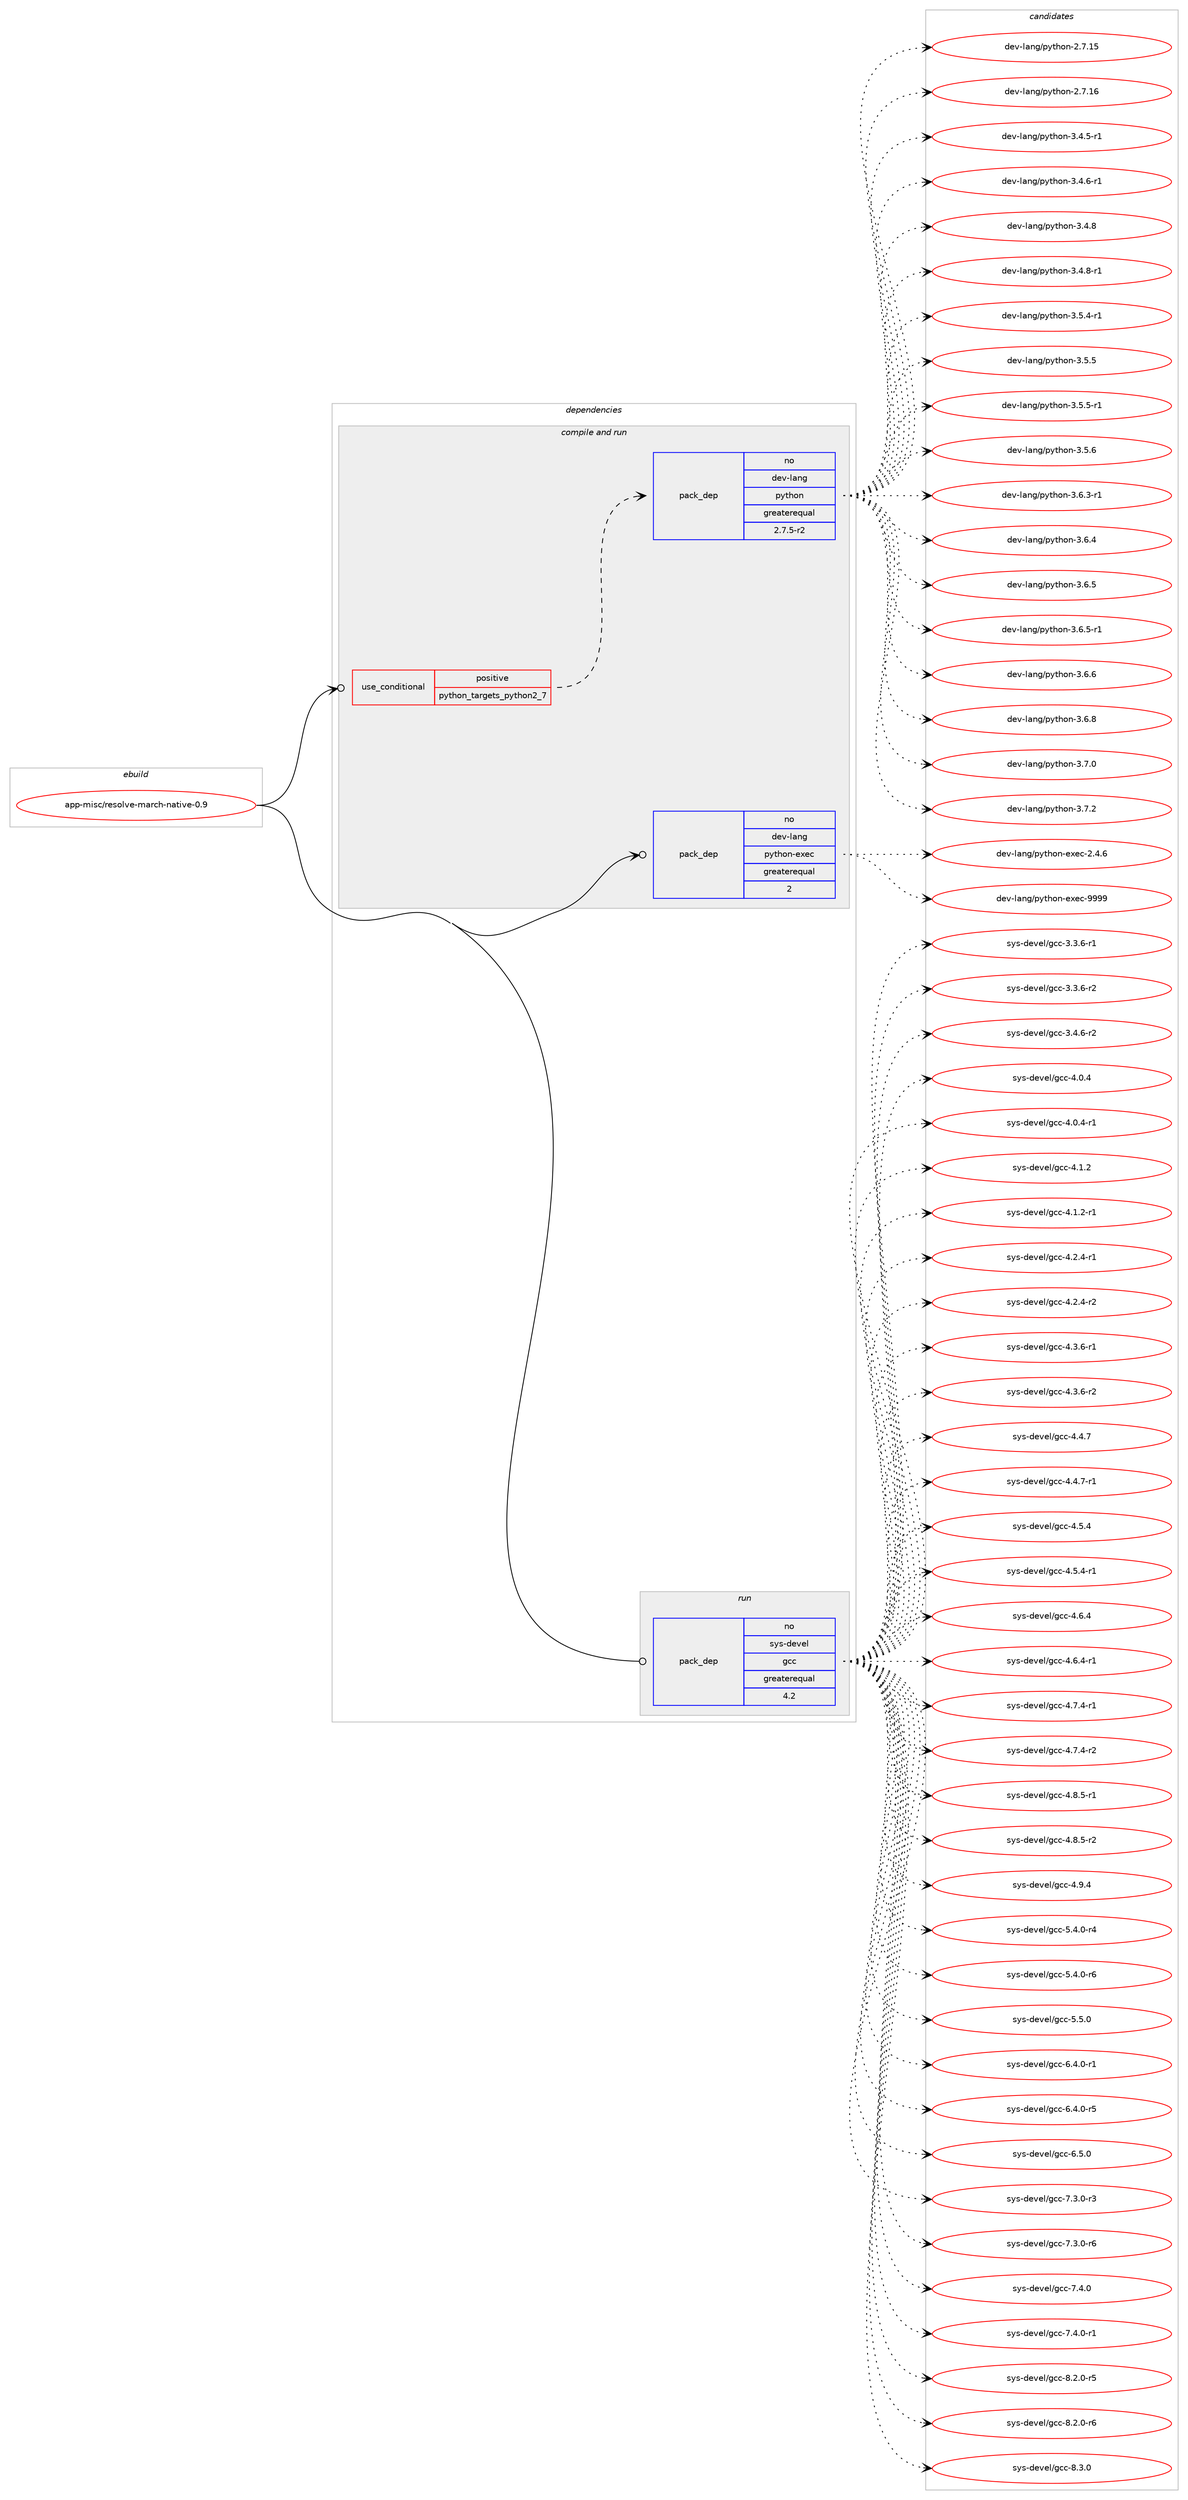 digraph prolog {

# *************
# Graph options
# *************

newrank=true;
concentrate=true;
compound=true;
graph [rankdir=LR,fontname=Helvetica,fontsize=10,ranksep=1.5];#, ranksep=2.5, nodesep=0.2];
edge  [arrowhead=vee];
node  [fontname=Helvetica,fontsize=10];

# **********
# The ebuild
# **********

subgraph cluster_leftcol {
color=gray;
rank=same;
label=<<i>ebuild</i>>;
id [label="app-misc/resolve-march-native-0.9", color=red, width=4, href="../app-misc/resolve-march-native-0.9.svg"];
}

# ****************
# The dependencies
# ****************

subgraph cluster_midcol {
color=gray;
label=<<i>dependencies</i>>;
subgraph cluster_compile {
fillcolor="#eeeeee";
style=filled;
label=<<i>compile</i>>;
}
subgraph cluster_compileandrun {
fillcolor="#eeeeee";
style=filled;
label=<<i>compile and run</i>>;
subgraph cond353792 {
dependency1300734 [label=<<TABLE BORDER="0" CELLBORDER="1" CELLSPACING="0" CELLPADDING="4"><TR><TD ROWSPAN="3" CELLPADDING="10">use_conditional</TD></TR><TR><TD>positive</TD></TR><TR><TD>python_targets_python2_7</TD></TR></TABLE>>, shape=none, color=red];
subgraph pack926702 {
dependency1300735 [label=<<TABLE BORDER="0" CELLBORDER="1" CELLSPACING="0" CELLPADDING="4" WIDTH="220"><TR><TD ROWSPAN="6" CELLPADDING="30">pack_dep</TD></TR><TR><TD WIDTH="110">no</TD></TR><TR><TD>dev-lang</TD></TR><TR><TD>python</TD></TR><TR><TD>greaterequal</TD></TR><TR><TD>2.7.5-r2</TD></TR></TABLE>>, shape=none, color=blue];
}
dependency1300734:e -> dependency1300735:w [weight=20,style="dashed",arrowhead="vee"];
}
id:e -> dependency1300734:w [weight=20,style="solid",arrowhead="odotvee"];
subgraph pack926703 {
dependency1300736 [label=<<TABLE BORDER="0" CELLBORDER="1" CELLSPACING="0" CELLPADDING="4" WIDTH="220"><TR><TD ROWSPAN="6" CELLPADDING="30">pack_dep</TD></TR><TR><TD WIDTH="110">no</TD></TR><TR><TD>dev-lang</TD></TR><TR><TD>python-exec</TD></TR><TR><TD>greaterequal</TD></TR><TR><TD>2</TD></TR></TABLE>>, shape=none, color=blue];
}
id:e -> dependency1300736:w [weight=20,style="solid",arrowhead="odotvee"];
}
subgraph cluster_run {
fillcolor="#eeeeee";
style=filled;
label=<<i>run</i>>;
subgraph pack926704 {
dependency1300737 [label=<<TABLE BORDER="0" CELLBORDER="1" CELLSPACING="0" CELLPADDING="4" WIDTH="220"><TR><TD ROWSPAN="6" CELLPADDING="30">pack_dep</TD></TR><TR><TD WIDTH="110">no</TD></TR><TR><TD>sys-devel</TD></TR><TR><TD>gcc</TD></TR><TR><TD>greaterequal</TD></TR><TR><TD>4.2</TD></TR></TABLE>>, shape=none, color=blue];
}
id:e -> dependency1300737:w [weight=20,style="solid",arrowhead="odot"];
}
}

# **************
# The candidates
# **************

subgraph cluster_choices {
rank=same;
color=gray;
label=<<i>candidates</i>>;

subgraph choice926702 {
color=black;
nodesep=1;
choice10010111845108971101034711212111610411111045504655464953 [label="dev-lang/python-2.7.15", color=red, width=4,href="../dev-lang/python-2.7.15.svg"];
choice10010111845108971101034711212111610411111045504655464954 [label="dev-lang/python-2.7.16", color=red, width=4,href="../dev-lang/python-2.7.16.svg"];
choice1001011184510897110103471121211161041111104551465246534511449 [label="dev-lang/python-3.4.5-r1", color=red, width=4,href="../dev-lang/python-3.4.5-r1.svg"];
choice1001011184510897110103471121211161041111104551465246544511449 [label="dev-lang/python-3.4.6-r1", color=red, width=4,href="../dev-lang/python-3.4.6-r1.svg"];
choice100101118451089711010347112121116104111110455146524656 [label="dev-lang/python-3.4.8", color=red, width=4,href="../dev-lang/python-3.4.8.svg"];
choice1001011184510897110103471121211161041111104551465246564511449 [label="dev-lang/python-3.4.8-r1", color=red, width=4,href="../dev-lang/python-3.4.8-r1.svg"];
choice1001011184510897110103471121211161041111104551465346524511449 [label="dev-lang/python-3.5.4-r1", color=red, width=4,href="../dev-lang/python-3.5.4-r1.svg"];
choice100101118451089711010347112121116104111110455146534653 [label="dev-lang/python-3.5.5", color=red, width=4,href="../dev-lang/python-3.5.5.svg"];
choice1001011184510897110103471121211161041111104551465346534511449 [label="dev-lang/python-3.5.5-r1", color=red, width=4,href="../dev-lang/python-3.5.5-r1.svg"];
choice100101118451089711010347112121116104111110455146534654 [label="dev-lang/python-3.5.6", color=red, width=4,href="../dev-lang/python-3.5.6.svg"];
choice1001011184510897110103471121211161041111104551465446514511449 [label="dev-lang/python-3.6.3-r1", color=red, width=4,href="../dev-lang/python-3.6.3-r1.svg"];
choice100101118451089711010347112121116104111110455146544652 [label="dev-lang/python-3.6.4", color=red, width=4,href="../dev-lang/python-3.6.4.svg"];
choice100101118451089711010347112121116104111110455146544653 [label="dev-lang/python-3.6.5", color=red, width=4,href="../dev-lang/python-3.6.5.svg"];
choice1001011184510897110103471121211161041111104551465446534511449 [label="dev-lang/python-3.6.5-r1", color=red, width=4,href="../dev-lang/python-3.6.5-r1.svg"];
choice100101118451089711010347112121116104111110455146544654 [label="dev-lang/python-3.6.6", color=red, width=4,href="../dev-lang/python-3.6.6.svg"];
choice100101118451089711010347112121116104111110455146544656 [label="dev-lang/python-3.6.8", color=red, width=4,href="../dev-lang/python-3.6.8.svg"];
choice100101118451089711010347112121116104111110455146554648 [label="dev-lang/python-3.7.0", color=red, width=4,href="../dev-lang/python-3.7.0.svg"];
choice100101118451089711010347112121116104111110455146554650 [label="dev-lang/python-3.7.2", color=red, width=4,href="../dev-lang/python-3.7.2.svg"];
dependency1300735:e -> choice10010111845108971101034711212111610411111045504655464953:w [style=dotted,weight="100"];
dependency1300735:e -> choice10010111845108971101034711212111610411111045504655464954:w [style=dotted,weight="100"];
dependency1300735:e -> choice1001011184510897110103471121211161041111104551465246534511449:w [style=dotted,weight="100"];
dependency1300735:e -> choice1001011184510897110103471121211161041111104551465246544511449:w [style=dotted,weight="100"];
dependency1300735:e -> choice100101118451089711010347112121116104111110455146524656:w [style=dotted,weight="100"];
dependency1300735:e -> choice1001011184510897110103471121211161041111104551465246564511449:w [style=dotted,weight="100"];
dependency1300735:e -> choice1001011184510897110103471121211161041111104551465346524511449:w [style=dotted,weight="100"];
dependency1300735:e -> choice100101118451089711010347112121116104111110455146534653:w [style=dotted,weight="100"];
dependency1300735:e -> choice1001011184510897110103471121211161041111104551465346534511449:w [style=dotted,weight="100"];
dependency1300735:e -> choice100101118451089711010347112121116104111110455146534654:w [style=dotted,weight="100"];
dependency1300735:e -> choice1001011184510897110103471121211161041111104551465446514511449:w [style=dotted,weight="100"];
dependency1300735:e -> choice100101118451089711010347112121116104111110455146544652:w [style=dotted,weight="100"];
dependency1300735:e -> choice100101118451089711010347112121116104111110455146544653:w [style=dotted,weight="100"];
dependency1300735:e -> choice1001011184510897110103471121211161041111104551465446534511449:w [style=dotted,weight="100"];
dependency1300735:e -> choice100101118451089711010347112121116104111110455146544654:w [style=dotted,weight="100"];
dependency1300735:e -> choice100101118451089711010347112121116104111110455146544656:w [style=dotted,weight="100"];
dependency1300735:e -> choice100101118451089711010347112121116104111110455146554648:w [style=dotted,weight="100"];
dependency1300735:e -> choice100101118451089711010347112121116104111110455146554650:w [style=dotted,weight="100"];
}
subgraph choice926703 {
color=black;
nodesep=1;
choice1001011184510897110103471121211161041111104510112010199455046524654 [label="dev-lang/python-exec-2.4.6", color=red, width=4,href="../dev-lang/python-exec-2.4.6.svg"];
choice10010111845108971101034711212111610411111045101120101994557575757 [label="dev-lang/python-exec-9999", color=red, width=4,href="../dev-lang/python-exec-9999.svg"];
dependency1300736:e -> choice1001011184510897110103471121211161041111104510112010199455046524654:w [style=dotted,weight="100"];
dependency1300736:e -> choice10010111845108971101034711212111610411111045101120101994557575757:w [style=dotted,weight="100"];
}
subgraph choice926704 {
color=black;
nodesep=1;
choice115121115451001011181011084710399994551465146544511449 [label="sys-devel/gcc-3.3.6-r1", color=red, width=4,href="../sys-devel/gcc-3.3.6-r1.svg"];
choice115121115451001011181011084710399994551465146544511450 [label="sys-devel/gcc-3.3.6-r2", color=red, width=4,href="../sys-devel/gcc-3.3.6-r2.svg"];
choice115121115451001011181011084710399994551465246544511450 [label="sys-devel/gcc-3.4.6-r2", color=red, width=4,href="../sys-devel/gcc-3.4.6-r2.svg"];
choice11512111545100101118101108471039999455246484652 [label="sys-devel/gcc-4.0.4", color=red, width=4,href="../sys-devel/gcc-4.0.4.svg"];
choice115121115451001011181011084710399994552464846524511449 [label="sys-devel/gcc-4.0.4-r1", color=red, width=4,href="../sys-devel/gcc-4.0.4-r1.svg"];
choice11512111545100101118101108471039999455246494650 [label="sys-devel/gcc-4.1.2", color=red, width=4,href="../sys-devel/gcc-4.1.2.svg"];
choice115121115451001011181011084710399994552464946504511449 [label="sys-devel/gcc-4.1.2-r1", color=red, width=4,href="../sys-devel/gcc-4.1.2-r1.svg"];
choice115121115451001011181011084710399994552465046524511449 [label="sys-devel/gcc-4.2.4-r1", color=red, width=4,href="../sys-devel/gcc-4.2.4-r1.svg"];
choice115121115451001011181011084710399994552465046524511450 [label="sys-devel/gcc-4.2.4-r2", color=red, width=4,href="../sys-devel/gcc-4.2.4-r2.svg"];
choice115121115451001011181011084710399994552465146544511449 [label="sys-devel/gcc-4.3.6-r1", color=red, width=4,href="../sys-devel/gcc-4.3.6-r1.svg"];
choice115121115451001011181011084710399994552465146544511450 [label="sys-devel/gcc-4.3.6-r2", color=red, width=4,href="../sys-devel/gcc-4.3.6-r2.svg"];
choice11512111545100101118101108471039999455246524655 [label="sys-devel/gcc-4.4.7", color=red, width=4,href="../sys-devel/gcc-4.4.7.svg"];
choice115121115451001011181011084710399994552465246554511449 [label="sys-devel/gcc-4.4.7-r1", color=red, width=4,href="../sys-devel/gcc-4.4.7-r1.svg"];
choice11512111545100101118101108471039999455246534652 [label="sys-devel/gcc-4.5.4", color=red, width=4,href="../sys-devel/gcc-4.5.4.svg"];
choice115121115451001011181011084710399994552465346524511449 [label="sys-devel/gcc-4.5.4-r1", color=red, width=4,href="../sys-devel/gcc-4.5.4-r1.svg"];
choice11512111545100101118101108471039999455246544652 [label="sys-devel/gcc-4.6.4", color=red, width=4,href="../sys-devel/gcc-4.6.4.svg"];
choice115121115451001011181011084710399994552465446524511449 [label="sys-devel/gcc-4.6.4-r1", color=red, width=4,href="../sys-devel/gcc-4.6.4-r1.svg"];
choice115121115451001011181011084710399994552465546524511449 [label="sys-devel/gcc-4.7.4-r1", color=red, width=4,href="../sys-devel/gcc-4.7.4-r1.svg"];
choice115121115451001011181011084710399994552465546524511450 [label="sys-devel/gcc-4.7.4-r2", color=red, width=4,href="../sys-devel/gcc-4.7.4-r2.svg"];
choice115121115451001011181011084710399994552465646534511449 [label="sys-devel/gcc-4.8.5-r1", color=red, width=4,href="../sys-devel/gcc-4.8.5-r1.svg"];
choice115121115451001011181011084710399994552465646534511450 [label="sys-devel/gcc-4.8.5-r2", color=red, width=4,href="../sys-devel/gcc-4.8.5-r2.svg"];
choice11512111545100101118101108471039999455246574652 [label="sys-devel/gcc-4.9.4", color=red, width=4,href="../sys-devel/gcc-4.9.4.svg"];
choice115121115451001011181011084710399994553465246484511452 [label="sys-devel/gcc-5.4.0-r4", color=red, width=4,href="../sys-devel/gcc-5.4.0-r4.svg"];
choice115121115451001011181011084710399994553465246484511454 [label="sys-devel/gcc-5.4.0-r6", color=red, width=4,href="../sys-devel/gcc-5.4.0-r6.svg"];
choice11512111545100101118101108471039999455346534648 [label="sys-devel/gcc-5.5.0", color=red, width=4,href="../sys-devel/gcc-5.5.0.svg"];
choice115121115451001011181011084710399994554465246484511449 [label="sys-devel/gcc-6.4.0-r1", color=red, width=4,href="../sys-devel/gcc-6.4.0-r1.svg"];
choice115121115451001011181011084710399994554465246484511453 [label="sys-devel/gcc-6.4.0-r5", color=red, width=4,href="../sys-devel/gcc-6.4.0-r5.svg"];
choice11512111545100101118101108471039999455446534648 [label="sys-devel/gcc-6.5.0", color=red, width=4,href="../sys-devel/gcc-6.5.0.svg"];
choice115121115451001011181011084710399994555465146484511451 [label="sys-devel/gcc-7.3.0-r3", color=red, width=4,href="../sys-devel/gcc-7.3.0-r3.svg"];
choice115121115451001011181011084710399994555465146484511454 [label="sys-devel/gcc-7.3.0-r6", color=red, width=4,href="../sys-devel/gcc-7.3.0-r6.svg"];
choice11512111545100101118101108471039999455546524648 [label="sys-devel/gcc-7.4.0", color=red, width=4,href="../sys-devel/gcc-7.4.0.svg"];
choice115121115451001011181011084710399994555465246484511449 [label="sys-devel/gcc-7.4.0-r1", color=red, width=4,href="../sys-devel/gcc-7.4.0-r1.svg"];
choice115121115451001011181011084710399994556465046484511453 [label="sys-devel/gcc-8.2.0-r5", color=red, width=4,href="../sys-devel/gcc-8.2.0-r5.svg"];
choice115121115451001011181011084710399994556465046484511454 [label="sys-devel/gcc-8.2.0-r6", color=red, width=4,href="../sys-devel/gcc-8.2.0-r6.svg"];
choice11512111545100101118101108471039999455646514648 [label="sys-devel/gcc-8.3.0", color=red, width=4,href="../sys-devel/gcc-8.3.0.svg"];
dependency1300737:e -> choice115121115451001011181011084710399994551465146544511449:w [style=dotted,weight="100"];
dependency1300737:e -> choice115121115451001011181011084710399994551465146544511450:w [style=dotted,weight="100"];
dependency1300737:e -> choice115121115451001011181011084710399994551465246544511450:w [style=dotted,weight="100"];
dependency1300737:e -> choice11512111545100101118101108471039999455246484652:w [style=dotted,weight="100"];
dependency1300737:e -> choice115121115451001011181011084710399994552464846524511449:w [style=dotted,weight="100"];
dependency1300737:e -> choice11512111545100101118101108471039999455246494650:w [style=dotted,weight="100"];
dependency1300737:e -> choice115121115451001011181011084710399994552464946504511449:w [style=dotted,weight="100"];
dependency1300737:e -> choice115121115451001011181011084710399994552465046524511449:w [style=dotted,weight="100"];
dependency1300737:e -> choice115121115451001011181011084710399994552465046524511450:w [style=dotted,weight="100"];
dependency1300737:e -> choice115121115451001011181011084710399994552465146544511449:w [style=dotted,weight="100"];
dependency1300737:e -> choice115121115451001011181011084710399994552465146544511450:w [style=dotted,weight="100"];
dependency1300737:e -> choice11512111545100101118101108471039999455246524655:w [style=dotted,weight="100"];
dependency1300737:e -> choice115121115451001011181011084710399994552465246554511449:w [style=dotted,weight="100"];
dependency1300737:e -> choice11512111545100101118101108471039999455246534652:w [style=dotted,weight="100"];
dependency1300737:e -> choice115121115451001011181011084710399994552465346524511449:w [style=dotted,weight="100"];
dependency1300737:e -> choice11512111545100101118101108471039999455246544652:w [style=dotted,weight="100"];
dependency1300737:e -> choice115121115451001011181011084710399994552465446524511449:w [style=dotted,weight="100"];
dependency1300737:e -> choice115121115451001011181011084710399994552465546524511449:w [style=dotted,weight="100"];
dependency1300737:e -> choice115121115451001011181011084710399994552465546524511450:w [style=dotted,weight="100"];
dependency1300737:e -> choice115121115451001011181011084710399994552465646534511449:w [style=dotted,weight="100"];
dependency1300737:e -> choice115121115451001011181011084710399994552465646534511450:w [style=dotted,weight="100"];
dependency1300737:e -> choice11512111545100101118101108471039999455246574652:w [style=dotted,weight="100"];
dependency1300737:e -> choice115121115451001011181011084710399994553465246484511452:w [style=dotted,weight="100"];
dependency1300737:e -> choice115121115451001011181011084710399994553465246484511454:w [style=dotted,weight="100"];
dependency1300737:e -> choice11512111545100101118101108471039999455346534648:w [style=dotted,weight="100"];
dependency1300737:e -> choice115121115451001011181011084710399994554465246484511449:w [style=dotted,weight="100"];
dependency1300737:e -> choice115121115451001011181011084710399994554465246484511453:w [style=dotted,weight="100"];
dependency1300737:e -> choice11512111545100101118101108471039999455446534648:w [style=dotted,weight="100"];
dependency1300737:e -> choice115121115451001011181011084710399994555465146484511451:w [style=dotted,weight="100"];
dependency1300737:e -> choice115121115451001011181011084710399994555465146484511454:w [style=dotted,weight="100"];
dependency1300737:e -> choice11512111545100101118101108471039999455546524648:w [style=dotted,weight="100"];
dependency1300737:e -> choice115121115451001011181011084710399994555465246484511449:w [style=dotted,weight="100"];
dependency1300737:e -> choice115121115451001011181011084710399994556465046484511453:w [style=dotted,weight="100"];
dependency1300737:e -> choice115121115451001011181011084710399994556465046484511454:w [style=dotted,weight="100"];
dependency1300737:e -> choice11512111545100101118101108471039999455646514648:w [style=dotted,weight="100"];
}
}

}
